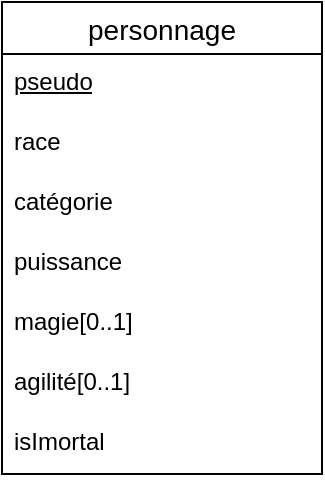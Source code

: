 <mxfile version="24.7.16">
  <diagram name="Page-1" id="yCdUQbI_RLipQ9IASlKy">
    <mxGraphModel dx="1050" dy="605" grid="1" gridSize="10" guides="1" tooltips="1" connect="1" arrows="1" fold="1" page="1" pageScale="1" pageWidth="850" pageHeight="1100" math="0" shadow="0">
      <root>
        <mxCell id="0" />
        <mxCell id="1" parent="0" />
        <mxCell id="0URlMTmFFdQYBF0f0ow6-1" value="personnage" style="swimlane;fontStyle=0;childLayout=stackLayout;horizontal=1;startSize=26;horizontalStack=0;resizeParent=1;resizeParentMax=0;resizeLast=0;collapsible=1;marginBottom=0;align=center;fontSize=14;" vertex="1" parent="1">
          <mxGeometry x="60" y="280" width="160" height="236" as="geometry" />
        </mxCell>
        <mxCell id="0URlMTmFFdQYBF0f0ow6-2" value="&lt;u&gt;pseudo&lt;/u&gt;" style="text;strokeColor=none;fillColor=none;spacingLeft=4;spacingRight=4;overflow=hidden;rotatable=0;points=[[0,0.5],[1,0.5]];portConstraint=eastwest;fontSize=12;whiteSpace=wrap;html=1;" vertex="1" parent="0URlMTmFFdQYBF0f0ow6-1">
          <mxGeometry y="26" width="160" height="30" as="geometry" />
        </mxCell>
        <mxCell id="0URlMTmFFdQYBF0f0ow6-3" value="race" style="text;strokeColor=none;fillColor=none;spacingLeft=4;spacingRight=4;overflow=hidden;rotatable=0;points=[[0,0.5],[1,0.5]];portConstraint=eastwest;fontSize=12;whiteSpace=wrap;html=1;" vertex="1" parent="0URlMTmFFdQYBF0f0ow6-1">
          <mxGeometry y="56" width="160" height="30" as="geometry" />
        </mxCell>
        <mxCell id="0URlMTmFFdQYBF0f0ow6-4" value="catégorie" style="text;strokeColor=none;fillColor=none;spacingLeft=4;spacingRight=4;overflow=hidden;rotatable=0;points=[[0,0.5],[1,0.5]];portConstraint=eastwest;fontSize=12;whiteSpace=wrap;html=1;" vertex="1" parent="0URlMTmFFdQYBF0f0ow6-1">
          <mxGeometry y="86" width="160" height="30" as="geometry" />
        </mxCell>
        <mxCell id="0URlMTmFFdQYBF0f0ow6-5" value="puissance" style="text;strokeColor=none;fillColor=none;spacingLeft=4;spacingRight=4;overflow=hidden;rotatable=0;points=[[0,0.5],[1,0.5]];portConstraint=eastwest;fontSize=12;whiteSpace=wrap;html=1;" vertex="1" parent="0URlMTmFFdQYBF0f0ow6-1">
          <mxGeometry y="116" width="160" height="30" as="geometry" />
        </mxCell>
        <mxCell id="0URlMTmFFdQYBF0f0ow6-7" value="magie[0..1]" style="text;strokeColor=none;fillColor=none;spacingLeft=4;spacingRight=4;overflow=hidden;rotatable=0;points=[[0,0.5],[1,0.5]];portConstraint=eastwest;fontSize=12;whiteSpace=wrap;html=1;" vertex="1" parent="0URlMTmFFdQYBF0f0ow6-1">
          <mxGeometry y="146" width="160" height="30" as="geometry" />
        </mxCell>
        <mxCell id="0URlMTmFFdQYBF0f0ow6-6" value="agilité[0..1]" style="text;strokeColor=none;fillColor=none;spacingLeft=4;spacingRight=4;overflow=hidden;rotatable=0;points=[[0,0.5],[1,0.5]];portConstraint=eastwest;fontSize=12;whiteSpace=wrap;html=1;" vertex="1" parent="0URlMTmFFdQYBF0f0ow6-1">
          <mxGeometry y="176" width="160" height="30" as="geometry" />
        </mxCell>
        <mxCell id="0URlMTmFFdQYBF0f0ow6-8" value="isImortal" style="text;strokeColor=none;fillColor=none;spacingLeft=4;spacingRight=4;overflow=hidden;rotatable=0;points=[[0,0.5],[1,0.5]];portConstraint=eastwest;fontSize=12;whiteSpace=wrap;html=1;" vertex="1" parent="0URlMTmFFdQYBF0f0ow6-1">
          <mxGeometry y="206" width="160" height="30" as="geometry" />
        </mxCell>
      </root>
    </mxGraphModel>
  </diagram>
</mxfile>
